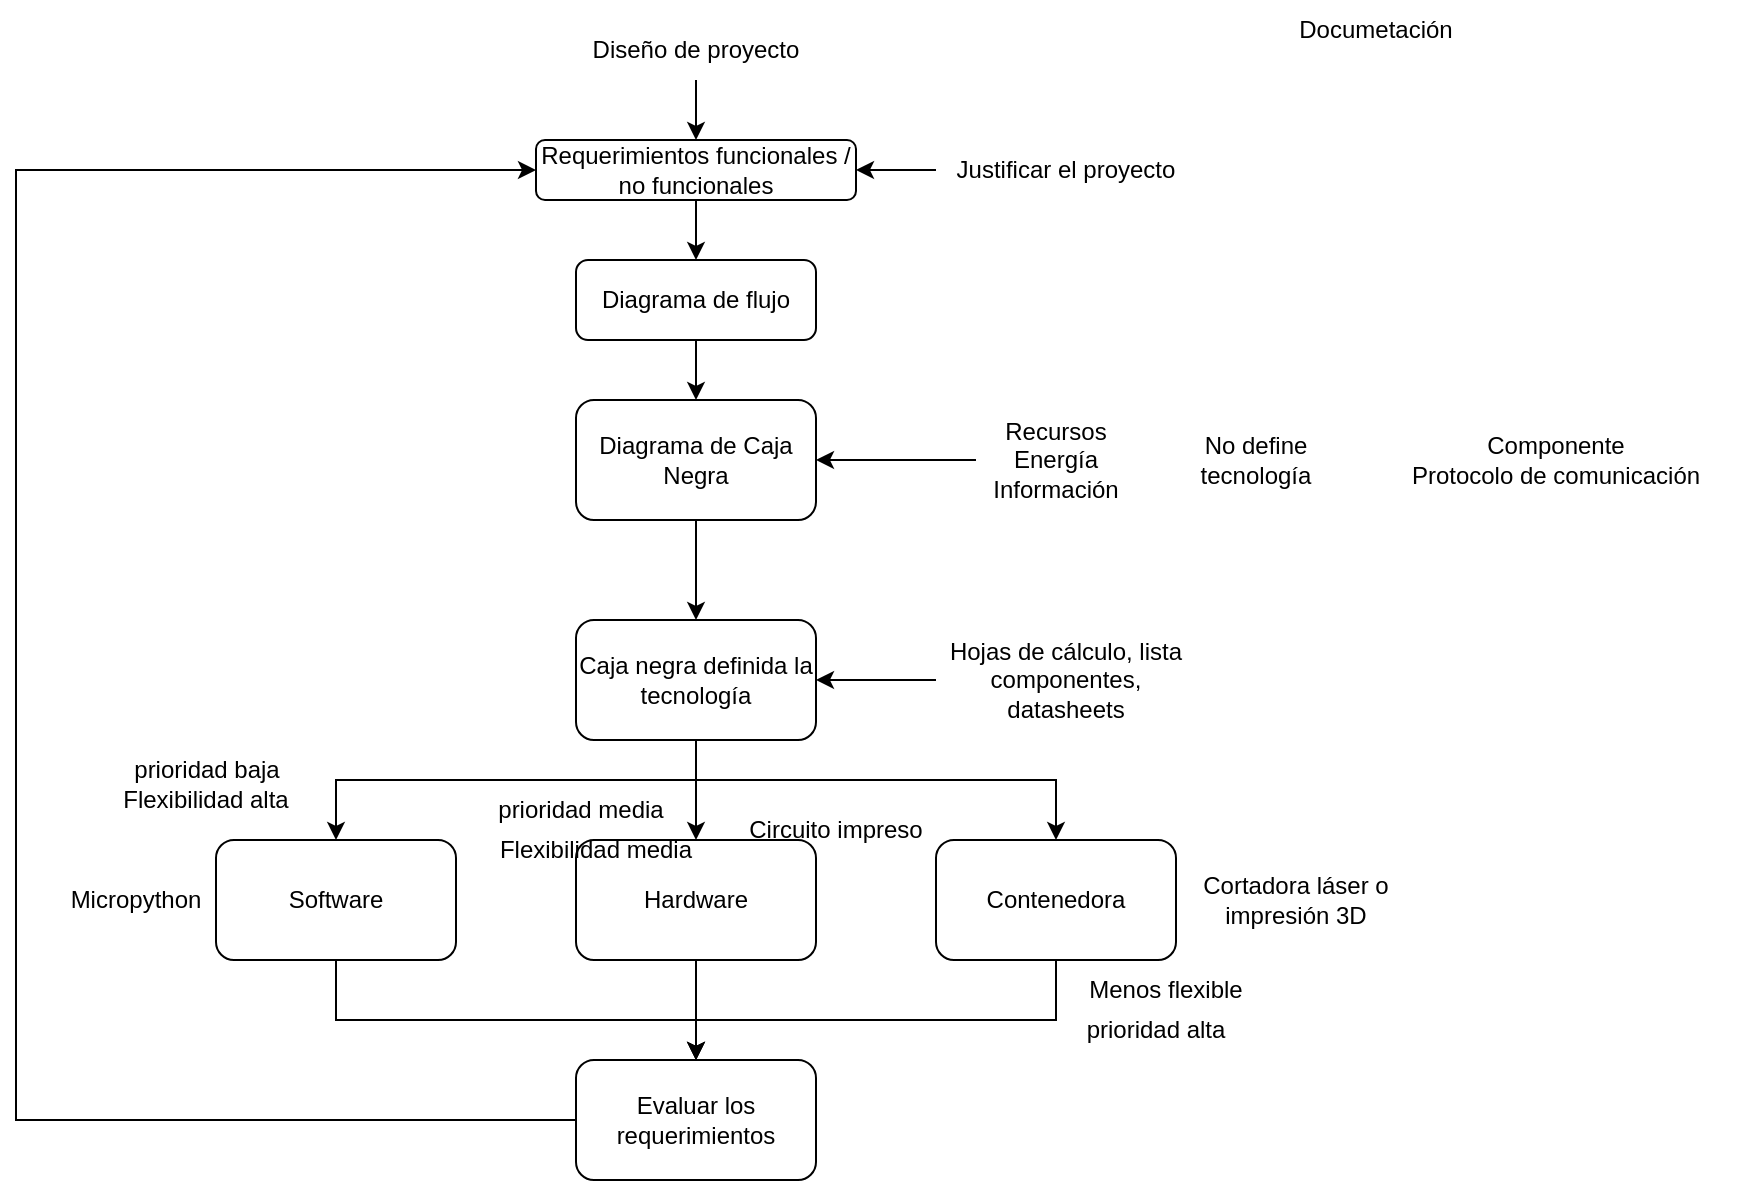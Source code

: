 <mxfile version="15.4.0" type="device" pages="5"><diagram id="zblVs6jppqcIoP6dB_b8" name="Page-1"><mxGraphModel dx="1420" dy="950" grid="1" gridSize="10" guides="1" tooltips="1" connect="1" arrows="1" fold="1" page="1" pageScale="1" pageWidth="1100" pageHeight="850" math="0" shadow="0"><root><mxCell id="0"/><mxCell id="1" parent="0"/><mxCell id="lhsRVdn5JNCcbfvOyx01-1" style="edgeStyle=orthogonalEdgeStyle;rounded=0;orthogonalLoop=1;jettySize=auto;html=1;entryX=0.5;entryY=0;entryDx=0;entryDy=0;" parent="1" source="ctMKTAFmDEPiYeMykR64-1" target="ctMKTAFmDEPiYeMykR64-2" edge="1"><mxGeometry relative="1" as="geometry"/></mxCell><mxCell id="ctMKTAFmDEPiYeMykR64-1" value="Diseño de proyecto" style="text;html=1;strokeColor=none;fillColor=none;align=center;verticalAlign=middle;whiteSpace=wrap;rounded=0;" parent="1" vertex="1"><mxGeometry x="375" y="20" width="210" height="30" as="geometry"/></mxCell><mxCell id="ctMKTAFmDEPiYeMykR64-6" style="edgeStyle=orthogonalEdgeStyle;rounded=0;orthogonalLoop=1;jettySize=auto;html=1;exitX=0.5;exitY=1;exitDx=0;exitDy=0;entryX=0.5;entryY=0;entryDx=0;entryDy=0;" parent="1" source="ctMKTAFmDEPiYeMykR64-2" target="ctMKTAFmDEPiYeMykR64-4" edge="1"><mxGeometry relative="1" as="geometry"/></mxCell><mxCell id="ctMKTAFmDEPiYeMykR64-2" value="Requerimientos funcionales / no funcionales" style="rounded=1;whiteSpace=wrap;html=1;" parent="1" vertex="1"><mxGeometry x="400" y="80" width="160" height="30" as="geometry"/></mxCell><mxCell id="ctMKTAFmDEPiYeMykR64-11" style="edgeStyle=orthogonalEdgeStyle;rounded=0;orthogonalLoop=1;jettySize=auto;html=1;entryX=1;entryY=0.5;entryDx=0;entryDy=0;" parent="1" source="ctMKTAFmDEPiYeMykR64-3" target="ctMKTAFmDEPiYeMykR64-2" edge="1"><mxGeometry relative="1" as="geometry"/></mxCell><mxCell id="ctMKTAFmDEPiYeMykR64-3" value="Justificar el proyecto" style="text;html=1;strokeColor=none;fillColor=none;align=center;verticalAlign=middle;whiteSpace=wrap;rounded=0;" parent="1" vertex="1"><mxGeometry x="600" y="80" width="130" height="30" as="geometry"/></mxCell><mxCell id="ctMKTAFmDEPiYeMykR64-12" style="edgeStyle=orthogonalEdgeStyle;rounded=0;orthogonalLoop=1;jettySize=auto;html=1;exitX=0.5;exitY=1;exitDx=0;exitDy=0;entryX=0.5;entryY=0;entryDx=0;entryDy=0;" parent="1" source="ctMKTAFmDEPiYeMykR64-4" target="ctMKTAFmDEPiYeMykR64-8" edge="1"><mxGeometry relative="1" as="geometry"/></mxCell><mxCell id="ctMKTAFmDEPiYeMykR64-4" value="Diagrama de flujo" style="rounded=1;whiteSpace=wrap;html=1;" parent="1" vertex="1"><mxGeometry x="420" y="140" width="120" height="40" as="geometry"/></mxCell><mxCell id="7URIrKoZrntQFFkRXAgE-2" style="edgeStyle=orthogonalEdgeStyle;rounded=0;orthogonalLoop=1;jettySize=auto;html=1;exitX=0.5;exitY=1;exitDx=0;exitDy=0;entryX=0.5;entryY=0;entryDx=0;entryDy=0;" parent="1" source="ctMKTAFmDEPiYeMykR64-8" target="7URIrKoZrntQFFkRXAgE-1" edge="1"><mxGeometry relative="1" as="geometry"/></mxCell><mxCell id="ctMKTAFmDEPiYeMykR64-8" value="Diagrama de Caja&lt;br&gt;Negra" style="rounded=1;whiteSpace=wrap;html=1;" parent="1" vertex="1"><mxGeometry x="420" y="210" width="120" height="60" as="geometry"/></mxCell><mxCell id="ctMKTAFmDEPiYeMykR64-10" style="edgeStyle=orthogonalEdgeStyle;rounded=0;orthogonalLoop=1;jettySize=auto;html=1;exitX=0;exitY=0.5;exitDx=0;exitDy=0;entryX=1;entryY=0.5;entryDx=0;entryDy=0;" parent="1" source="ctMKTAFmDEPiYeMykR64-9" target="ctMKTAFmDEPiYeMykR64-8" edge="1"><mxGeometry relative="1" as="geometry"/></mxCell><mxCell id="ctMKTAFmDEPiYeMykR64-9" value="Recursos&lt;br&gt;Energía&lt;br&gt;Información" style="text;html=1;strokeColor=none;fillColor=none;align=center;verticalAlign=middle;whiteSpace=wrap;rounded=0;" parent="1" vertex="1"><mxGeometry x="620" y="217.5" width="80" height="45" as="geometry"/></mxCell><mxCell id="ctMKTAFmDEPiYeMykR64-13" value="No define tecnología" style="text;html=1;strokeColor=none;fillColor=none;align=center;verticalAlign=middle;whiteSpace=wrap;rounded=0;" parent="1" vertex="1"><mxGeometry x="720" y="225" width="80" height="30" as="geometry"/></mxCell><mxCell id="ctMKTAFmDEPiYeMykR64-14" value="Componente&lt;br&gt;Protocolo de comunicación" style="text;html=1;strokeColor=none;fillColor=none;align=center;verticalAlign=middle;whiteSpace=wrap;rounded=0;" parent="1" vertex="1"><mxGeometry x="820" y="225" width="180" height="30" as="geometry"/></mxCell><mxCell id="7URIrKoZrntQFFkRXAgE-11" style="edgeStyle=orthogonalEdgeStyle;rounded=0;orthogonalLoop=1;jettySize=auto;html=1;entryX=0.5;entryY=0;entryDx=0;entryDy=0;" parent="1" source="7URIrKoZrntQFFkRXAgE-1" target="7URIrKoZrntQFFkRXAgE-8" edge="1"><mxGeometry relative="1" as="geometry"/></mxCell><mxCell id="7URIrKoZrntQFFkRXAgE-12" style="edgeStyle=orthogonalEdgeStyle;rounded=0;orthogonalLoop=1;jettySize=auto;html=1;entryX=0.5;entryY=0;entryDx=0;entryDy=0;" parent="1" source="7URIrKoZrntQFFkRXAgE-1" target="7URIrKoZrntQFFkRXAgE-10" edge="1"><mxGeometry relative="1" as="geometry"><Array as="points"><mxPoint x="480" y="400"/><mxPoint x="660" y="400"/></Array></mxGeometry></mxCell><mxCell id="7URIrKoZrntQFFkRXAgE-14" style="edgeStyle=orthogonalEdgeStyle;rounded=0;orthogonalLoop=1;jettySize=auto;html=1;exitX=0.5;exitY=1;exitDx=0;exitDy=0;" parent="1" source="7URIrKoZrntQFFkRXAgE-1" target="7URIrKoZrntQFFkRXAgE-9" edge="1"><mxGeometry relative="1" as="geometry"><Array as="points"><mxPoint x="480" y="400"/><mxPoint x="300" y="400"/></Array></mxGeometry></mxCell><mxCell id="7URIrKoZrntQFFkRXAgE-1" value="Caja negra definida la tecnología" style="rounded=1;whiteSpace=wrap;html=1;" parent="1" vertex="1"><mxGeometry x="420" y="320" width="120" height="60" as="geometry"/></mxCell><mxCell id="7URIrKoZrntQFFkRXAgE-4" style="edgeStyle=orthogonalEdgeStyle;rounded=0;orthogonalLoop=1;jettySize=auto;html=1;exitX=0;exitY=0.5;exitDx=0;exitDy=0;entryX=1;entryY=0.5;entryDx=0;entryDy=0;" parent="1" source="7URIrKoZrntQFFkRXAgE-3" target="7URIrKoZrntQFFkRXAgE-1" edge="1"><mxGeometry relative="1" as="geometry"/></mxCell><mxCell id="7URIrKoZrntQFFkRXAgE-3" value="Hojas de cálculo, lista componentes, datasheets" style="text;html=1;strokeColor=none;fillColor=none;align=center;verticalAlign=middle;whiteSpace=wrap;rounded=0;" parent="1" vertex="1"><mxGeometry x="600" y="335" width="130" height="30" as="geometry"/></mxCell><mxCell id="EEnLOxuR0FQOjb9HqZ-0-1" style="edgeStyle=orthogonalEdgeStyle;rounded=0;orthogonalLoop=1;jettySize=auto;html=1;entryX=0;entryY=0.5;entryDx=0;entryDy=0;" parent="1" source="7URIrKoZrntQFFkRXAgE-5" target="ctMKTAFmDEPiYeMykR64-2" edge="1"><mxGeometry relative="1" as="geometry"><Array as="points"><mxPoint x="140" y="570"/><mxPoint x="140" y="95"/></Array></mxGeometry></mxCell><mxCell id="7URIrKoZrntQFFkRXAgE-5" value="Evaluar los requerimientos" style="rounded=1;whiteSpace=wrap;html=1;" parent="1" vertex="1"><mxGeometry x="420" y="540" width="120" height="60" as="geometry"/></mxCell><mxCell id="7URIrKoZrntQFFkRXAgE-15" style="edgeStyle=orthogonalEdgeStyle;rounded=0;orthogonalLoop=1;jettySize=auto;html=1;entryX=0.5;entryY=0;entryDx=0;entryDy=0;" parent="1" source="7URIrKoZrntQFFkRXAgE-8" target="7URIrKoZrntQFFkRXAgE-5" edge="1"><mxGeometry relative="1" as="geometry"/></mxCell><mxCell id="7URIrKoZrntQFFkRXAgE-8" value="Hardware" style="rounded=1;whiteSpace=wrap;html=1;" parent="1" vertex="1"><mxGeometry x="420" y="430" width="120" height="60" as="geometry"/></mxCell><mxCell id="7URIrKoZrntQFFkRXAgE-16" style="edgeStyle=orthogonalEdgeStyle;rounded=0;orthogonalLoop=1;jettySize=auto;html=1;exitX=0.5;exitY=1;exitDx=0;exitDy=0;entryX=0.5;entryY=0;entryDx=0;entryDy=0;" parent="1" source="7URIrKoZrntQFFkRXAgE-9" target="7URIrKoZrntQFFkRXAgE-5" edge="1"><mxGeometry relative="1" as="geometry"><Array as="points"><mxPoint x="300" y="520"/><mxPoint x="480" y="520"/></Array></mxGeometry></mxCell><mxCell id="7URIrKoZrntQFFkRXAgE-9" value="Software" style="rounded=1;whiteSpace=wrap;html=1;" parent="1" vertex="1"><mxGeometry x="240" y="430" width="120" height="60" as="geometry"/></mxCell><mxCell id="7URIrKoZrntQFFkRXAgE-17" style="edgeStyle=orthogonalEdgeStyle;rounded=0;orthogonalLoop=1;jettySize=auto;html=1;entryX=0.5;entryY=0;entryDx=0;entryDy=0;" parent="1" source="7URIrKoZrntQFFkRXAgE-10" target="7URIrKoZrntQFFkRXAgE-5" edge="1"><mxGeometry relative="1" as="geometry"><Array as="points"><mxPoint x="660" y="520"/><mxPoint x="480" y="520"/></Array></mxGeometry></mxCell><mxCell id="7URIrKoZrntQFFkRXAgE-10" value="Contenedora" style="rounded=1;whiteSpace=wrap;html=1;" parent="1" vertex="1"><mxGeometry x="600" y="430" width="120" height="60" as="geometry"/></mxCell><mxCell id="7URIrKoZrntQFFkRXAgE-18" value="Micropython" style="text;html=1;strokeColor=none;fillColor=none;align=center;verticalAlign=middle;whiteSpace=wrap;rounded=0;" parent="1" vertex="1"><mxGeometry x="170" y="445" width="60" height="30" as="geometry"/></mxCell><mxCell id="7URIrKoZrntQFFkRXAgE-19" value="Cortadora láser o impresión 3D" style="text;html=1;strokeColor=none;fillColor=none;align=center;verticalAlign=middle;whiteSpace=wrap;rounded=0;" parent="1" vertex="1"><mxGeometry x="720" y="445" width="120" height="30" as="geometry"/></mxCell><mxCell id="7URIrKoZrntQFFkRXAgE-20" value="Circuito impreso" style="text;html=1;strokeColor=none;fillColor=none;align=center;verticalAlign=middle;whiteSpace=wrap;rounded=0;" parent="1" vertex="1"><mxGeometry x="495" y="410" width="110" height="30" as="geometry"/></mxCell><mxCell id="O1EREgUUIUF6K-IMALQt-1" value="Documetación" style="text;html=1;strokeColor=none;fillColor=none;align=center;verticalAlign=middle;whiteSpace=wrap;rounded=0;" parent="1" vertex="1"><mxGeometry x="770" y="10" width="100" height="30" as="geometry"/></mxCell><mxCell id="FlOxo4QxwnWbQ0VIuc7d-1" value="prioridad alta" style="text;html=1;strokeColor=none;fillColor=none;align=center;verticalAlign=middle;whiteSpace=wrap;rounded=0;" parent="1" vertex="1"><mxGeometry x="670" y="510" width="80" height="30" as="geometry"/></mxCell><mxCell id="FlOxo4QxwnWbQ0VIuc7d-2" value="Menos flexible" style="text;html=1;strokeColor=none;fillColor=none;align=center;verticalAlign=middle;whiteSpace=wrap;rounded=0;" parent="1" vertex="1"><mxGeometry x="670" y="490" width="90" height="30" as="geometry"/></mxCell><mxCell id="FlOxo4QxwnWbQ0VIuc7d-3" value="prioridad media" style="text;html=1;strokeColor=none;fillColor=none;align=center;verticalAlign=middle;whiteSpace=wrap;rounded=0;" parent="1" vertex="1"><mxGeometry x="375" y="400" width="95" height="30" as="geometry"/></mxCell><mxCell id="FlOxo4QxwnWbQ0VIuc7d-4" value="Flexibilidad media" style="text;html=1;strokeColor=none;fillColor=none;align=center;verticalAlign=middle;whiteSpace=wrap;rounded=0;" parent="1" vertex="1"><mxGeometry x="375" y="420" width="110" height="30" as="geometry"/></mxCell><mxCell id="RNaWWpthVWklB2UqpM43-1" value="Flexibilidad alta" style="text;html=1;strokeColor=none;fillColor=none;align=center;verticalAlign=middle;whiteSpace=wrap;rounded=0;" parent="1" vertex="1"><mxGeometry x="180" y="395" width="110" height="30" as="geometry"/></mxCell><mxCell id="RNaWWpthVWklB2UqpM43-2" value="prioridad baja" style="text;html=1;strokeColor=none;fillColor=none;align=center;verticalAlign=middle;whiteSpace=wrap;rounded=0;" parent="1" vertex="1"><mxGeometry x="187.5" y="380" width="95" height="30" as="geometry"/></mxCell></root></mxGraphModel></diagram><diagram id="9mq_l-3yCpOywY47rG8G" name="Page-2"><mxGraphModel dx="811" dy="543" grid="1" gridSize="10" guides="1" tooltips="1" connect="1" arrows="1" fold="1" page="1" pageScale="1" pageWidth="1100" pageHeight="850" math="0" shadow="0"><root><mxCell id="JfDeo_djMBfZ69hufNx3-0"/><mxCell id="JfDeo_djMBfZ69hufNx3-1" parent="JfDeo_djMBfZ69hufNx3-0"/><mxCell id="fsao7PUElZLcO97EdXw2-1" style="edgeStyle=orthogonalEdgeStyle;rounded=0;orthogonalLoop=1;jettySize=auto;html=1;exitX=1;exitY=0.5;exitDx=0;exitDy=0;" parent="JfDeo_djMBfZ69hufNx3-1" source="JfDeo_djMBfZ69hufNx3-2" target="fsao7PUElZLcO97EdXw2-0" edge="1"><mxGeometry relative="1" as="geometry"/></mxCell><mxCell id="JfDeo_djMBfZ69hufNx3-2" value="Microcontrolador" style="rounded=1;whiteSpace=wrap;html=1;" parent="JfDeo_djMBfZ69hufNx3-1" vertex="1"><mxGeometry x="520" y="300" width="120" height="60" as="geometry"/></mxCell><mxCell id="JfDeo_djMBfZ69hufNx3-5" style="edgeStyle=orthogonalEdgeStyle;rounded=0;orthogonalLoop=1;jettySize=auto;html=1;exitX=1;exitY=0.5;exitDx=0;exitDy=0;entryX=0;entryY=0.5;entryDx=0;entryDy=0;" parent="JfDeo_djMBfZ69hufNx3-1" source="JfDeo_djMBfZ69hufNx3-3" target="JfDeo_djMBfZ69hufNx3-2" edge="1"><mxGeometry relative="1" as="geometry"/></mxCell><mxCell id="JfDeo_djMBfZ69hufNx3-3" value="Sensor de humedad" style="rounded=1;whiteSpace=wrap;html=1;" parent="JfDeo_djMBfZ69hufNx3-1" vertex="1"><mxGeometry x="280" y="300" width="120" height="60" as="geometry"/></mxCell><mxCell id="JfDeo_djMBfZ69hufNx3-4" value="Medición de condiciones de humedad para una planta" style="text;html=1;strokeColor=none;fillColor=none;align=center;verticalAlign=middle;whiteSpace=wrap;rounded=0;" parent="JfDeo_djMBfZ69hufNx3-1" vertex="1"><mxGeometry x="420" y="140" width="240" height="30" as="geometry"/></mxCell><mxCell id="fsao7PUElZLcO97EdXw2-0" value="Pantalla" style="rounded=1;whiteSpace=wrap;html=1;" parent="JfDeo_djMBfZ69hufNx3-1" vertex="1"><mxGeometry x="750" y="300" width="120" height="60" as="geometry"/></mxCell></root></mxGraphModel></diagram><diagram id="j4U7a5UTWqFuQXq5nNy4" name="Page-3"><mxGraphModel dx="811" dy="543" grid="1" gridSize="10" guides="1" tooltips="1" connect="1" arrows="1" fold="1" page="1" pageScale="1" pageWidth="1100" pageHeight="850" math="0" shadow="0"><root><mxCell id="6Sg8Y1ruEQHVuVQhc65C-0"/><mxCell id="6Sg8Y1ruEQHVuVQhc65C-1" parent="6Sg8Y1ruEQHVuVQhc65C-0"/><mxCell id="6Sg8Y1ruEQHVuVQhc65C-2" value="Microcontrolador" style="rounded=1;whiteSpace=wrap;html=1;" parent="6Sg8Y1ruEQHVuVQhc65C-1" vertex="1"><mxGeometry x="530" y="390" width="120" height="60" as="geometry"/></mxCell><mxCell id="6Sg8Y1ruEQHVuVQhc65C-3" style="edgeStyle=orthogonalEdgeStyle;rounded=0;orthogonalLoop=1;jettySize=auto;html=1;exitX=1;exitY=0.5;exitDx=0;exitDy=0;entryX=0;entryY=0.5;entryDx=0;entryDy=0;" parent="6Sg8Y1ruEQHVuVQhc65C-1" source="6Sg8Y1ruEQHVuVQhc65C-4" target="6Sg8Y1ruEQHVuVQhc65C-2" edge="1"><mxGeometry relative="1" as="geometry"/></mxCell><mxCell id="6Sg8Y1ruEQHVuVQhc65C-4" value="Sensor de humedad" style="rounded=1;whiteSpace=wrap;html=1;" parent="6Sg8Y1ruEQHVuVQhc65C-1" vertex="1"><mxGeometry x="290" y="390" width="120" height="60" as="geometry"/></mxCell><mxCell id="6Sg8Y1ruEQHVuVQhc65C-5" value="" style="shape=image;verticalLabelPosition=bottom;labelBackgroundColor=#ffffff;verticalAlign=top;aspect=fixed;imageAspect=0;image=https://www.electronicoscaldas.com/2621-thickbox_default/sensor-de-humedad-en-suelo-yl-69.jpg;" parent="6Sg8Y1ruEQHVuVQhc65C-1" vertex="1"><mxGeometry x="220" y="250" width="130" height="130" as="geometry"/></mxCell><mxCell id="6Sg8Y1ruEQHVuVQhc65C-6" value="Resistivo" style="text;html=1;strokeColor=none;fillColor=none;align=center;verticalAlign=middle;whiteSpace=wrap;rounded=0;" parent="6Sg8Y1ruEQHVuVQhc65C-1" vertex="1"><mxGeometry x="370" y="318.96" width="60" height="30" as="geometry"/></mxCell><mxCell id="6Sg8Y1ruEQHVuVQhc65C-7" value="Analógico&lt;br&gt;ADC" style="text;html=1;strokeColor=none;fillColor=none;align=center;verticalAlign=middle;whiteSpace=wrap;rounded=0;" parent="6Sg8Y1ruEQHVuVQhc65C-1" vertex="1"><mxGeometry x="430" y="380" width="60" height="30" as="geometry"/></mxCell><mxCell id="6Sg8Y1ruEQHVuVQhc65C-8" value="" style="shape=image;verticalLabelPosition=bottom;labelBackgroundColor=#ffffff;verticalAlign=top;aspect=fixed;imageAspect=0;image=https://www.sigmaelectronica.net/wp-content/uploads/2019/03/ESP-32.jpg;" parent="6Sg8Y1ruEQHVuVQhc65C-1" vertex="1"><mxGeometry x="517.5" y="280" width="145" height="107.91" as="geometry"/></mxCell><mxCell id="6Sg8Y1ruEQHVuVQhc65C-9" value="" style="shape=image;verticalLabelPosition=bottom;labelBackgroundColor=#ffffff;verticalAlign=top;aspect=fixed;imageAspect=0;image=https://cdn.electronilab.co/wp-content/uploads/2019/01/Adafruit-STEMMA-Sensor-de-humedad-de-suelo-Capacitivo-I2C-1.jpg;" parent="6Sg8Y1ruEQHVuVQhc65C-1" vertex="1"><mxGeometry x="233.33" y="460" width="146.67" height="110" as="geometry"/></mxCell><mxCell id="6Sg8Y1ruEQHVuVQhc65C-10" value="Capacitivo" style="text;html=1;strokeColor=none;fillColor=none;align=center;verticalAlign=middle;whiteSpace=wrap;rounded=0;" parent="6Sg8Y1ruEQHVuVQhc65C-1" vertex="1"><mxGeometry x="380" y="470" width="60" height="30" as="geometry"/></mxCell><mxCell id="6Sg8Y1ruEQHVuVQhc65C-11" value="Digital" style="text;html=1;strokeColor=none;fillColor=none;align=center;verticalAlign=middle;whiteSpace=wrap;rounded=0;" parent="6Sg8Y1ruEQHVuVQhc65C-1" vertex="1"><mxGeometry x="430" y="450" width="60" height="30" as="geometry"/></mxCell><mxCell id="6Sg8Y1ruEQHVuVQhc65C-12" value="I2C" style="text;html=1;strokeColor=none;fillColor=none;align=center;verticalAlign=middle;whiteSpace=wrap;rounded=0;" parent="6Sg8Y1ruEQHVuVQhc65C-1" vertex="1"><mxGeometry x="430" y="430" width="60" height="30" as="geometry"/></mxCell></root></mxGraphModel></diagram><diagram id="QN_vEkt5u0nE_gKEDmFc" name="Page-4"><mxGraphModel dx="1420" dy="950" grid="1" gridSize="10" guides="1" tooltips="1" connect="1" arrows="1" fold="1" page="1" pageScale="1" pageWidth="1100" pageHeight="850" math="0" shadow="0"><root><mxCell id="KAkpp7RDVK6_MT3M8nx0-0"/><mxCell id="KAkpp7RDVK6_MT3M8nx0-1" parent="KAkpp7RDVK6_MT3M8nx0-0"/><mxCell id="ncYF8E-87kHzc0dWfyKL-0" value="Hardware" style="rounded=1;whiteSpace=wrap;html=1;" parent="KAkpp7RDVK6_MT3M8nx0-1" vertex="1"><mxGeometry x="120" y="70" width="120" height="60" as="geometry"/></mxCell><mxCell id="ncYF8E-87kHzc0dWfyKL-1" value="Circuitos electrónicos" style="text;html=1;strokeColor=none;fillColor=none;align=center;verticalAlign=middle;whiteSpace=wrap;rounded=0;" parent="KAkpp7RDVK6_MT3M8nx0-1" vertex="1"><mxGeometry x="320" y="170" width="140" height="30" as="geometry"/></mxCell><mxCell id="ncYF8E-87kHzc0dWfyKL-3" value="Protocolos de comunicación" style="text;html=1;strokeColor=none;fillColor=none;align=center;verticalAlign=middle;whiteSpace=wrap;rounded=0;" parent="KAkpp7RDVK6_MT3M8nx0-1" vertex="1"><mxGeometry x="320" y="90" width="170" height="30" as="geometry"/></mxCell><mxCell id="ncYF8E-87kHzc0dWfyKL-11" style="edgeStyle=orthogonalEdgeStyle;rounded=0;orthogonalLoop=1;jettySize=auto;html=1;" parent="KAkpp7RDVK6_MT3M8nx0-1" source="ncYF8E-87kHzc0dWfyKL-4" target="ncYF8E-87kHzc0dWfyKL-10" edge="1"><mxGeometry relative="1" as="geometry"/></mxCell><mxCell id="ncYF8E-87kHzc0dWfyKL-4" value="Circuito impreso PCB" style="text;html=1;strokeColor=none;fillColor=none;align=center;verticalAlign=middle;whiteSpace=wrap;rounded=0;" parent="KAkpp7RDVK6_MT3M8nx0-1" vertex="1"><mxGeometry x="480" y="140" width="120" height="30" as="geometry"/></mxCell><mxCell id="ncYF8E-87kHzc0dWfyKL-9" style="edgeStyle=orthogonalEdgeStyle;rounded=0;orthogonalLoop=1;jettySize=auto;html=1;entryX=0;entryY=0.5;entryDx=0;entryDy=0;" parent="KAkpp7RDVK6_MT3M8nx0-1" source="ncYF8E-87kHzc0dWfyKL-5" target="ncYF8E-87kHzc0dWfyKL-7" edge="1"><mxGeometry relative="1" as="geometry"/></mxCell><mxCell id="ncYF8E-87kHzc0dWfyKL-5" value="Simulaciones" style="text;html=1;strokeColor=none;fillColor=none;align=center;verticalAlign=middle;whiteSpace=wrap;rounded=0;" parent="KAkpp7RDVK6_MT3M8nx0-1" vertex="1"><mxGeometry x="480" y="180" width="80" height="30" as="geometry"/></mxCell><mxCell id="ncYF8E-87kHzc0dWfyKL-6" value="Cálculos" style="text;html=1;strokeColor=none;fillColor=none;align=center;verticalAlign=middle;whiteSpace=wrap;rounded=0;" parent="KAkpp7RDVK6_MT3M8nx0-1" vertex="1"><mxGeometry x="480" y="210" width="90" height="30" as="geometry"/></mxCell><mxCell id="ncYF8E-87kHzc0dWfyKL-7" value="Qucs" style="text;html=1;strokeColor=none;fillColor=none;align=center;verticalAlign=middle;whiteSpace=wrap;rounded=0;" parent="KAkpp7RDVK6_MT3M8nx0-1" vertex="1"><mxGeometry x="600" y="180" width="60" height="30" as="geometry"/></mxCell><mxCell id="ncYF8E-87kHzc0dWfyKL-10" value="Kicad" style="text;html=1;strokeColor=none;fillColor=none;align=center;verticalAlign=middle;whiteSpace=wrap;rounded=0;" parent="KAkpp7RDVK6_MT3M8nx0-1" vertex="1"><mxGeometry x="650" y="140" width="60" height="30" as="geometry"/></mxCell></root></mxGraphModel></diagram><diagram id="flr-ftCO2a-tzj4DNMeC" name="Page-5"><mxGraphModel dx="949" dy="543" grid="1" gridSize="10" guides="1" tooltips="1" connect="1" arrows="1" fold="1" page="1" pageScale="1" pageWidth="1100" pageHeight="850" math="0" shadow="0"><root><mxCell id="anz6rcCvv58mLcC2KDZa-0"/><mxCell id="anz6rcCvv58mLcC2KDZa-1" parent="anz6rcCvv58mLcC2KDZa-0"/><mxCell id="anz6rcCvv58mLcC2KDZa-2" value="Sistema bobina de tesla" style="rounded=1;whiteSpace=wrap;html=1;" vertex="1" parent="anz6rcCvv58mLcC2KDZa-1"><mxGeometry x="200" y="350" width="120" height="60" as="geometry"/></mxCell><mxCell id="anz6rcCvv58mLcC2KDZa-6" style="edgeStyle=orthogonalEdgeStyle;rounded=0;orthogonalLoop=1;jettySize=auto;html=1;exitX=0;exitY=0.5;exitDx=0;exitDy=0;entryX=1;entryY=0.5;entryDx=0;entryDy=0;" edge="1" parent="anz6rcCvv58mLcC2KDZa-1" source="anz6rcCvv58mLcC2KDZa-3" target="anz6rcCvv58mLcC2KDZa-2"><mxGeometry relative="1" as="geometry"/></mxCell><mxCell id="anz6rcCvv58mLcC2KDZa-3" value="Interfaz de usuario" style="rounded=1;whiteSpace=wrap;html=1;" vertex="1" parent="anz6rcCvv58mLcC2KDZa-1"><mxGeometry x="600" y="350" width="120" height="60" as="geometry"/></mxCell><mxCell id="anz6rcCvv58mLcC2KDZa-5" value="Actor" style="shape=umlActor;verticalLabelPosition=bottom;verticalAlign=top;html=1;outlineConnect=0;" vertex="1" parent="anz6rcCvv58mLcC2KDZa-1"><mxGeometry x="645" y="430" width="30" height="60" as="geometry"/></mxCell><mxCell id="anz6rcCvv58mLcC2KDZa-7" value="Cómo interactúa el usuario?" style="text;html=1;strokeColor=none;fillColor=none;align=center;verticalAlign=middle;whiteSpace=wrap;rounded=0;" vertex="1" parent="anz6rcCvv58mLcC2KDZa-1"><mxGeometry x="590" y="270" width="130" height="70" as="geometry"/></mxCell><mxCell id="anz6rcCvv58mLcC2KDZa-8" value="Micropython&lt;br&gt;C++" style="text;html=1;strokeColor=none;fillColor=none;align=center;verticalAlign=middle;whiteSpace=wrap;rounded=0;" vertex="1" parent="anz6rcCvv58mLcC2KDZa-1"><mxGeometry x="230" y="310" width="60" height="30" as="geometry"/></mxCell><mxCell id="anz6rcCvv58mLcC2KDZa-9" value="Java" style="text;html=1;strokeColor=none;fillColor=none;align=center;verticalAlign=middle;whiteSpace=wrap;rounded=0;" vertex="1" parent="anz6rcCvv58mLcC2KDZa-1"><mxGeometry x="720" y="320" width="60" height="30" as="geometry"/></mxCell><mxCell id="anz6rcCvv58mLcC2KDZa-10" value="USB&lt;br&gt;WIFI" style="text;html=1;strokeColor=none;fillColor=none;align=center;verticalAlign=middle;whiteSpace=wrap;rounded=0;" vertex="1" parent="anz6rcCvv58mLcC2KDZa-1"><mxGeometry x="430" y="340" width="60" height="30" as="geometry"/></mxCell></root></mxGraphModel></diagram></mxfile>